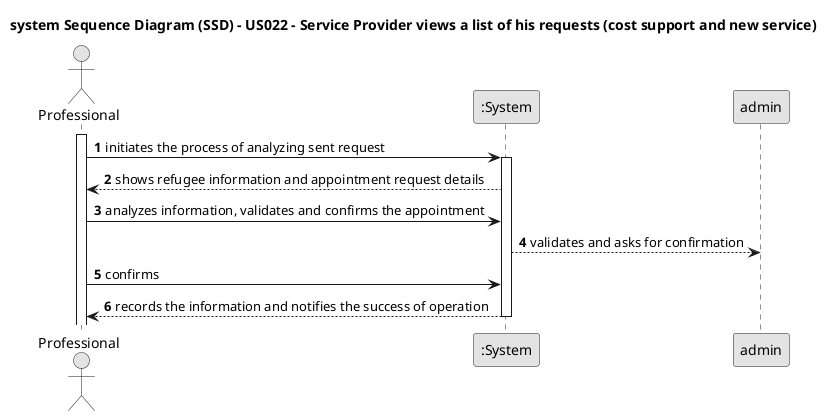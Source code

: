 @startuml
skinparam monochrome true
skinparam packageStyle rectangle
skinparam shadowing false

title system Sequence Diagram (SSD) - US022 - Service Provider views a list of his requests (cost support and new service)



autonumber

actor Professional as prof
participant ":System" as system

activate prof
    prof -> system : initiates the process of analyzing sent request
    activate system
        system --> prof : shows refugee information and appointment request details
        prof -> system : analyzes information, validates and confirms the appointment
        system --> admin : validates and asks for confirmation
        prof -> system : confirms
        system --> prof : records the information and notifies the success of operation
    deactivate system
deactivate admin


@enduml